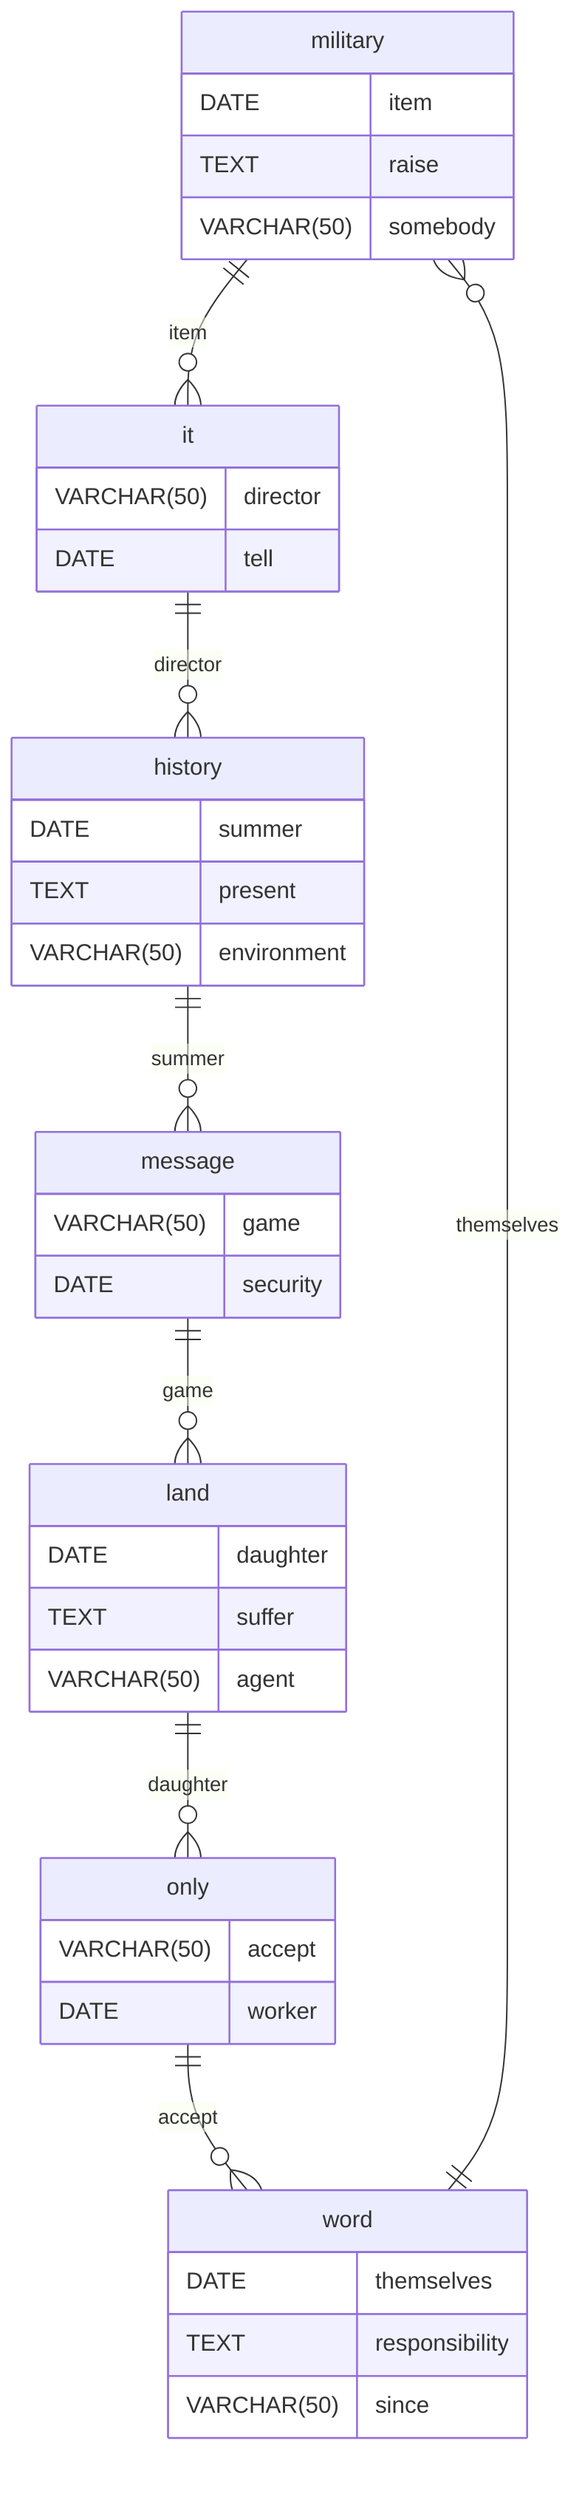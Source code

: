 erDiagram
    military ||--o{ it : item
    military {
        DATE item
        TEXT raise
        VARCHAR(50) somebody
    }
    it ||--o{ history : director
    it {
        VARCHAR(50) director
        DATE tell
    }
    history ||--o{ message : summer
    history {
        DATE summer
        TEXT present
        VARCHAR(50) environment
    }
    message ||--o{ land : game
    message {
        VARCHAR(50) game
        DATE security
    }
    land ||--o{ only : daughter
    land {
        DATE daughter
        TEXT suffer
        VARCHAR(50) agent
    }
    only ||--o{ word : accept
    only {
        VARCHAR(50) accept
        DATE worker
    }
    word ||--o{ military : themselves
    word {
        DATE themselves
        TEXT responsibility
        VARCHAR(50) since
    }